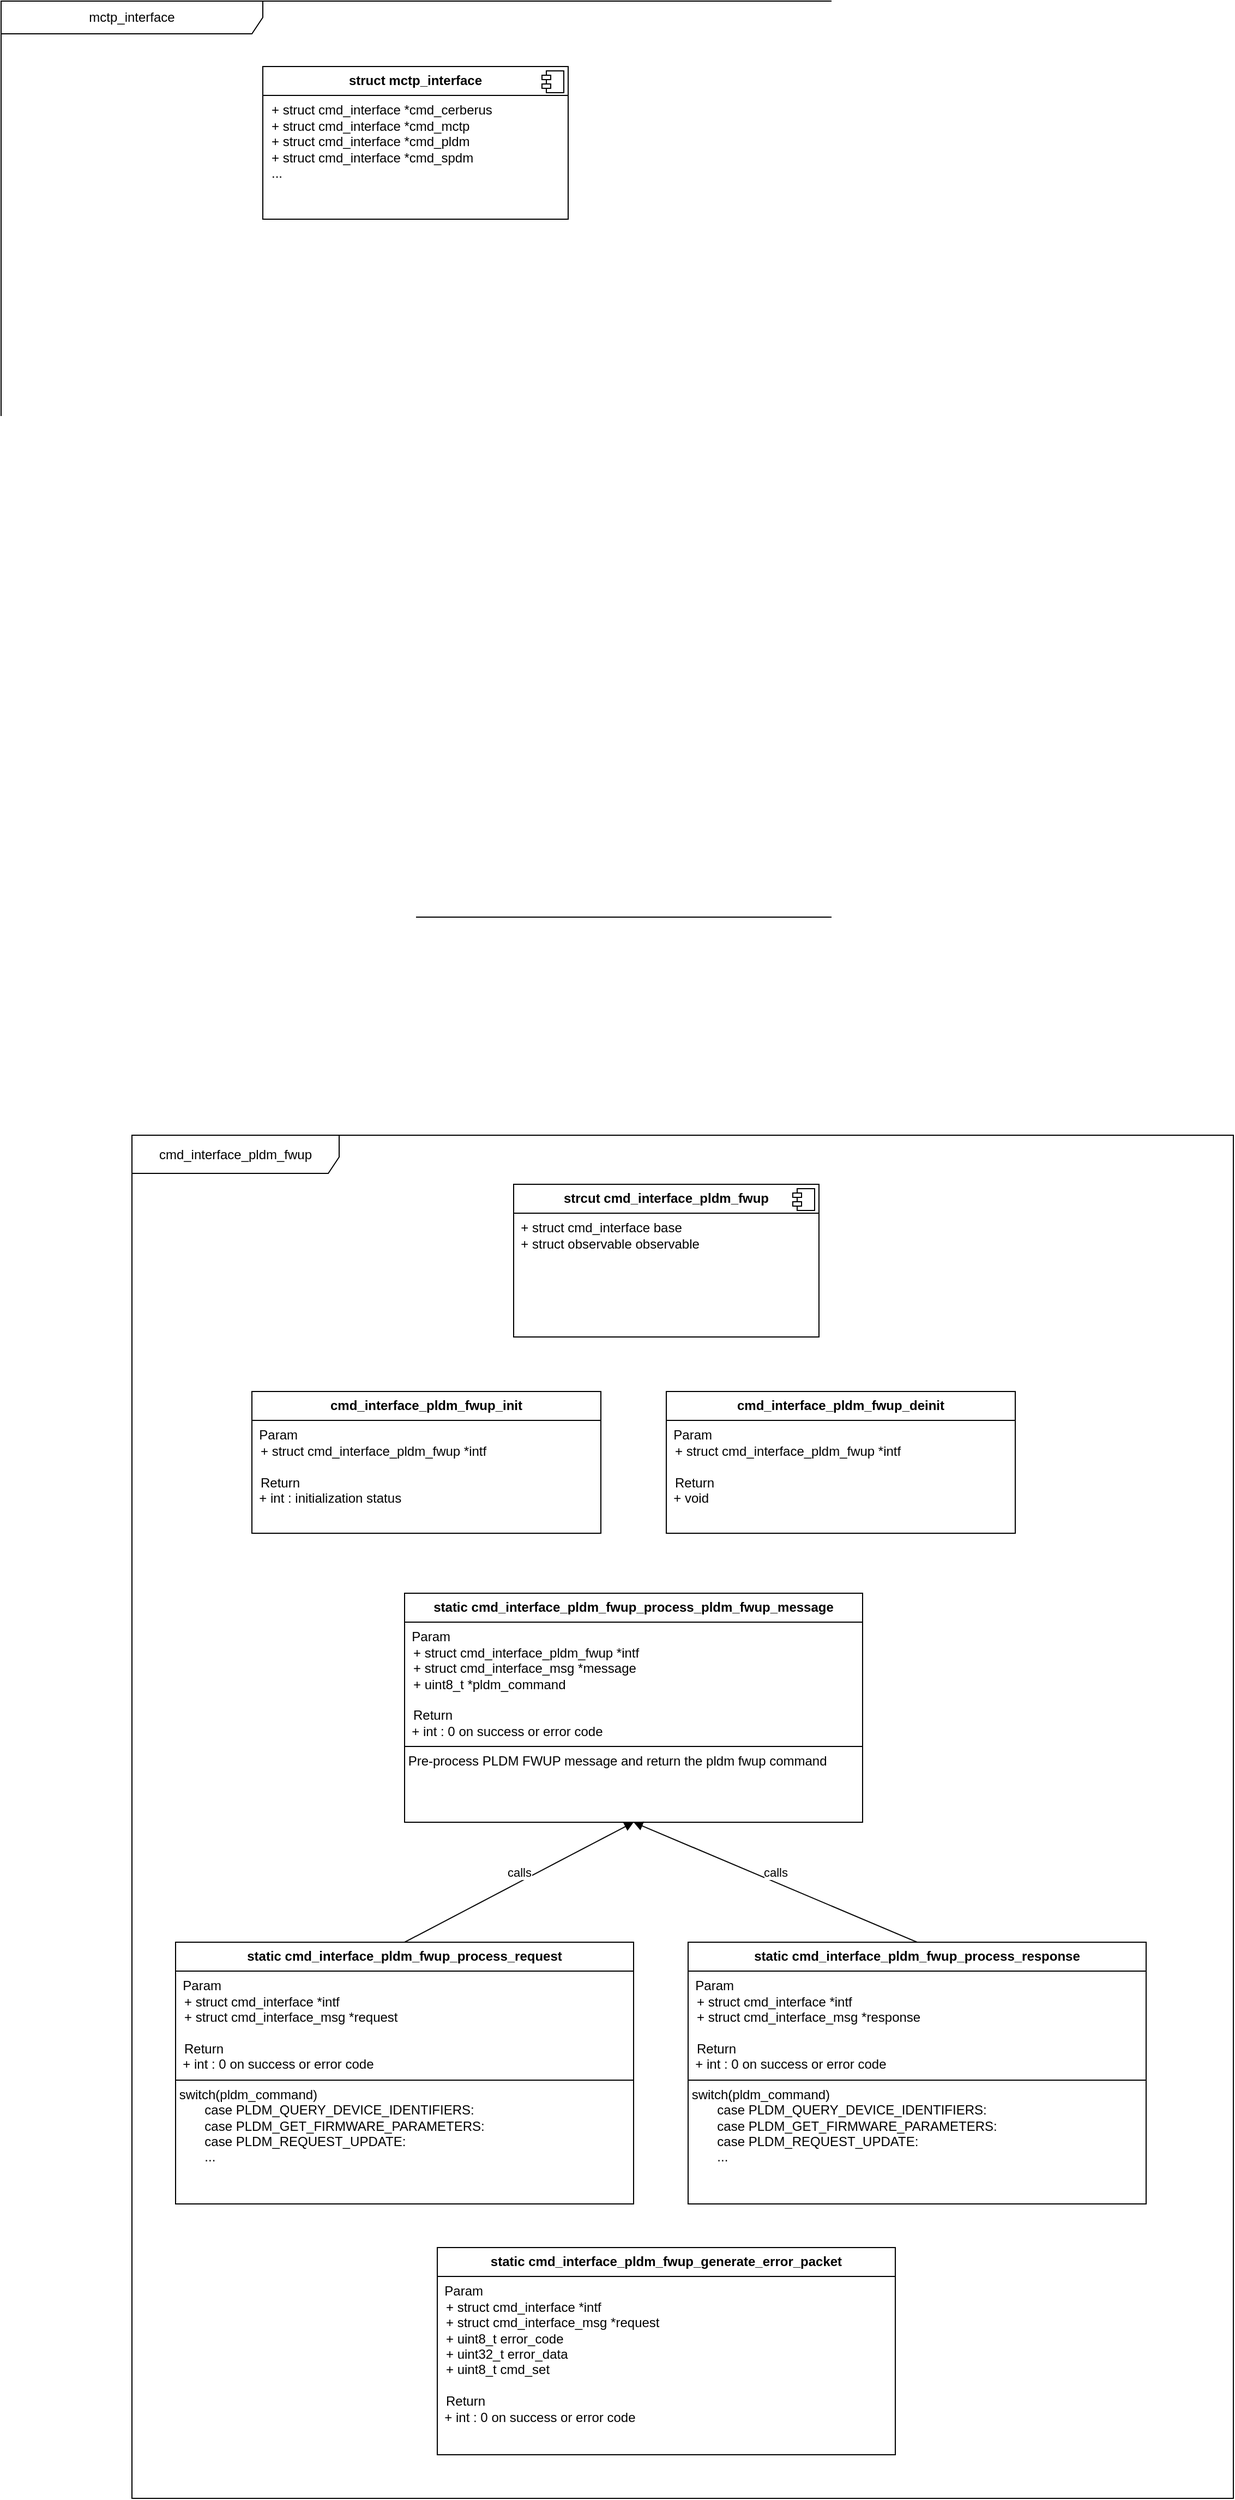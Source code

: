 <mxfile version="24.1.0" type="github">
  <diagram name="Page-1" id="c4acf3e9-155e-7222-9cf6-157b1a14988f">
    <mxGraphModel dx="3634" dy="754" grid="1" gridSize="10" guides="1" tooltips="1" connect="1" arrows="1" fold="1" page="1" pageScale="1" pageWidth="1100" pageHeight="1700" background="none" math="0" shadow="0">
      <root>
        <mxCell id="0" />
        <mxCell id="1" parent="0" />
        <mxCell id="_j4X746B0ao-bdHcx2p2-46" value="mctp_interface" style="shape=umlFrame;whiteSpace=wrap;html=1;pointerEvents=0;width=240;height=30;" parent="1" vertex="1">
          <mxGeometry x="-2170" y="50" width="800" height="840" as="geometry" />
        </mxCell>
        <mxCell id="hh6OmwKr8ILsFE9wwWqL-1" value="&lt;p style=&quot;margin:0px;margin-top:6px;text-align:center;&quot;&gt;&lt;b&gt;struct mctp_interface&lt;br&gt;&lt;/b&gt;&lt;/p&gt;&lt;hr size=&quot;1&quot; style=&quot;border-style:solid;&quot;&gt;&lt;p style=&quot;margin:0px;margin-left:8px;&quot;&gt;+ struct cmd_interface *cmd_cerberus&lt;br&gt;+ struct cmd_interface *cmd_mctp&lt;/p&gt;&lt;p style=&quot;margin:0px;margin-left:8px;&quot;&gt;+ struct cmd_interface *cmd_pldm&lt;/p&gt;&lt;p style=&quot;margin:0px;margin-left:8px;&quot;&gt;+ struct cmd_interface *cmd_spdm&lt;/p&gt;&lt;p style=&quot;margin:0px;margin-left:8px;&quot;&gt;...&lt;br&gt;&lt;/p&gt;" style="align=left;overflow=fill;html=1;dropTarget=0;whiteSpace=wrap;" vertex="1" parent="1">
          <mxGeometry x="-1930" y="110" width="280" height="140" as="geometry" />
        </mxCell>
        <mxCell id="hh6OmwKr8ILsFE9wwWqL-2" value="" style="shape=component;jettyWidth=8;jettyHeight=4;" vertex="1" parent="hh6OmwKr8ILsFE9wwWqL-1">
          <mxGeometry x="1" width="20" height="20" relative="1" as="geometry">
            <mxPoint x="-24" y="4" as="offset" />
          </mxGeometry>
        </mxCell>
        <mxCell id="hh6OmwKr8ILsFE9wwWqL-3" value="" style="group" vertex="1" connectable="0" parent="1">
          <mxGeometry x="-2050" y="1090" width="1010" height="1250" as="geometry" />
        </mxCell>
        <mxCell id="_j4X746B0ao-bdHcx2p2-13" value="&lt;p style=&quot;margin:0px;margin-top:6px;text-align:center;&quot;&gt;&lt;b&gt;strcut cmd_interface_pldm_fwup&lt;/b&gt;&lt;/p&gt;&lt;hr size=&quot;1&quot; style=&quot;border-style:solid;&quot;&gt;&lt;div&gt;&amp;nbsp; + struct cmd_interface base&lt;/div&gt;&lt;div&gt;&amp;nbsp; + struct observable observable&lt;br&gt;&lt;/div&gt;" style="align=left;overflow=fill;html=1;dropTarget=0;whiteSpace=wrap;" parent="hh6OmwKr8ILsFE9wwWqL-3" vertex="1">
          <mxGeometry x="350" y="45" width="280" height="140" as="geometry" />
        </mxCell>
        <mxCell id="_j4X746B0ao-bdHcx2p2-14" value="" style="shape=component;jettyWidth=8;jettyHeight=4;" parent="_j4X746B0ao-bdHcx2p2-13" vertex="1">
          <mxGeometry x="1" width="20" height="20" relative="1" as="geometry">
            <mxPoint x="-24" y="4" as="offset" />
          </mxGeometry>
        </mxCell>
        <mxCell id="_j4X746B0ao-bdHcx2p2-21" value="&lt;div&gt;cmd_interface_pldm_fwup&lt;/div&gt;" style="shape=umlFrame;whiteSpace=wrap;html=1;pointerEvents=0;width=190;height=35;" parent="hh6OmwKr8ILsFE9wwWqL-3" vertex="1">
          <mxGeometry width="1010" height="1250" as="geometry" />
        </mxCell>
        <mxCell id="_j4X746B0ao-bdHcx2p2-30" value="&lt;p style=&quot;margin:0px;margin-top:6px;text-align:center;&quot;&gt;&lt;b&gt;cmd_interface_pldm_fwup_init&lt;/b&gt;&lt;/p&gt;&lt;p style=&quot;margin:0px;margin-top:4px;text-align:center;&quot;&gt;&lt;/p&gt;&lt;hr size=&quot;1&quot; style=&quot;border-style:solid;&quot;&gt;&lt;div style=&quot;height:2px;&quot;&gt;&amp;nbsp; Param&lt;br&gt;&lt;p style=&quot;margin:0px;margin-left:8px;&quot;&gt;+ struct cmd_interface_pldm_fwup *intf&lt;br&gt;&lt;/p&gt;&lt;p style=&quot;margin:0px;margin-left:8px;&quot;&gt;&lt;br&gt;&lt;/p&gt;&lt;p style=&quot;margin:0px;margin-left:8px;&quot;&gt;Return&lt;/p&gt;&amp;nbsp; + int : initialization status&lt;/div&gt;" style="verticalAlign=top;align=left;overflow=fill;html=1;whiteSpace=wrap;" parent="hh6OmwKr8ILsFE9wwWqL-3" vertex="1">
          <mxGeometry x="110" y="235" width="320" height="130" as="geometry" />
        </mxCell>
        <mxCell id="_j4X746B0ao-bdHcx2p2-31" value="&lt;p style=&quot;margin:0px;margin-top:6px;text-align:center;&quot;&gt;&lt;b&gt;cmd_interface_pldm_fwup_deinit&lt;/b&gt;&lt;/p&gt;&lt;p style=&quot;margin:0px;margin-top:4px;text-align:center;&quot;&gt;&lt;/p&gt;&lt;hr size=&quot;1&quot; style=&quot;border-style:solid;&quot;&gt;&lt;div style=&quot;height:2px;&quot;&gt;&amp;nbsp; Param&lt;br&gt;&lt;p style=&quot;margin:0px;margin-left:8px;&quot;&gt;+ struct cmd_interface_pldm_fwup *intf&lt;br&gt;&lt;/p&gt;&lt;p style=&quot;margin:0px;margin-left:8px;&quot;&gt;&lt;br&gt;&lt;/p&gt;&lt;p style=&quot;margin:0px;margin-left:8px;&quot;&gt;Return&lt;/p&gt;&amp;nbsp; + void&lt;br&gt;&lt;/div&gt;" style="verticalAlign=top;align=left;overflow=fill;html=1;whiteSpace=wrap;" parent="hh6OmwKr8ILsFE9wwWqL-3" vertex="1">
          <mxGeometry x="490" y="235" width="320" height="130" as="geometry" />
        </mxCell>
        <mxCell id="_j4X746B0ao-bdHcx2p2-39" value="&lt;p style=&quot;margin:0px;margin-top:6px;text-align:center;&quot;&gt;&lt;b&gt;static cmd_interface_pldm_fwup_process_pldm_fwup_message&lt;/b&gt;&lt;/p&gt;&lt;p style=&quot;margin:0px;margin-top:4px;text-align:center;&quot;&gt;&lt;/p&gt;&lt;hr size=&quot;1&quot; style=&quot;border-style:solid;&quot;&gt;&amp;nbsp; Param&lt;br&gt;&lt;p style=&quot;margin:0px;margin-left:8px;&quot;&gt;+ struct cmd_interface_pldm_fwup *intf&lt;/p&gt;&lt;p style=&quot;margin:0px;margin-left:8px;&quot;&gt;+ struct cmd_interface_msg *message&lt;/p&gt;&lt;p style=&quot;margin:0px;margin-left:8px;&quot;&gt;+ uint8_t *pldm_command&lt;br&gt;&lt;/p&gt;&lt;p style=&quot;margin:0px;margin-left:8px;&quot;&gt;&lt;br&gt;&lt;/p&gt;&lt;p style=&quot;margin:0px;margin-left:8px;&quot;&gt;Return&lt;/p&gt;&amp;nbsp; + int : 0 on success or error code&lt;p style=&quot;margin:0px;margin-left:4px;&quot;&gt;&lt;/p&gt;&lt;hr size=&quot;1&quot; style=&quot;border-style:solid;&quot;&gt;&amp;nbsp;Pre-process PLDM FWUP message and return the pldm fwup command" style="verticalAlign=top;align=left;overflow=fill;html=1;whiteSpace=wrap;" parent="hh6OmwKr8ILsFE9wwWqL-3" vertex="1">
          <mxGeometry x="250" y="420" width="420" height="210" as="geometry" />
        </mxCell>
        <mxCell id="_j4X746B0ao-bdHcx2p2-40" value="&lt;p style=&quot;margin:0px;margin-top:6px;text-align:center;&quot;&gt;&lt;b&gt;static cmd_interface_pldm_fwup_process_request&lt;/b&gt;&lt;/p&gt;&lt;p style=&quot;margin:0px;margin-top:4px;text-align:center;&quot;&gt;&lt;/p&gt;&lt;hr size=&quot;1&quot; style=&quot;border-style:solid;&quot;&gt;&amp;nbsp; Param&lt;br&gt;&lt;p style=&quot;margin:0px;margin-left:8px;&quot;&gt;+ struct cmd_interface *intf&lt;/p&gt;&lt;p style=&quot;margin:0px;margin-left:8px;&quot;&gt;+ struct cmd_interface_msg *request&lt;/p&gt;&lt;p style=&quot;margin:0px;margin-left:8px;&quot;&gt;&lt;br&gt;&lt;/p&gt;&lt;p style=&quot;margin:0px;margin-left:8px;&quot;&gt;Return&lt;/p&gt;&amp;nbsp; + int : 0 on success or error code&lt;p style=&quot;margin:0px;margin-left:4px;&quot;&gt;&lt;/p&gt;&lt;hr size=&quot;1&quot; style=&quot;border-style:solid;&quot;&gt;&lt;div&gt;&amp;nbsp;switch(pldm_command)&lt;/div&gt;&lt;div&gt;&lt;span style=&quot;white-space: pre;&quot;&gt;&#x9;&lt;/span&gt;case PLDM_QUERY_DEVICE_IDENTIFIERS:&lt;/div&gt;&lt;div&gt;&lt;span style=&quot;white-space: pre;&quot;&gt;&#x9;&lt;/span&gt;case PLDM_GET_FIRMWARE_PARAMETERS:&lt;/div&gt;&lt;div&gt;&lt;span style=&quot;white-space: pre;&quot;&gt;&#x9;&lt;/span&gt;case PLDM_REQUEST_UPDATE:&lt;/div&gt;&lt;div&gt;&lt;span style=&quot;white-space: pre;&quot;&gt;&#x9;&lt;/span&gt;...&lt;/div&gt;&lt;div&gt;&lt;span style=&quot;white-space: pre;&quot;&gt;&#x9;&lt;/span&gt;&lt;br&gt;&lt;/div&gt;" style="verticalAlign=top;align=left;overflow=fill;html=1;whiteSpace=wrap;" parent="hh6OmwKr8ILsFE9wwWqL-3" vertex="1">
          <mxGeometry x="40" y="740" width="420" height="240" as="geometry" />
        </mxCell>
        <mxCell id="_j4X746B0ao-bdHcx2p2-41" value="&lt;p style=&quot;margin:0px;margin-top:6px;text-align:center;&quot;&gt;&lt;b&gt;static cmd_interface_pldm_fwup_process_response&lt;/b&gt;&lt;/p&gt;&lt;p style=&quot;margin:0px;margin-top:4px;text-align:center;&quot;&gt;&lt;/p&gt;&lt;hr size=&quot;1&quot; style=&quot;border-style:solid;&quot;&gt;&amp;nbsp; Param&lt;br&gt;&lt;p style=&quot;margin:0px;margin-left:8px;&quot;&gt;+ struct cmd_interface *intf&lt;/p&gt;&lt;p style=&quot;margin:0px;margin-left:8px;&quot;&gt;+ struct cmd_interface_msg *response&lt;/p&gt;&lt;p style=&quot;margin:0px;margin-left:8px;&quot;&gt;&lt;br&gt;&lt;/p&gt;&lt;p style=&quot;margin:0px;margin-left:8px;&quot;&gt;Return&lt;/p&gt;&amp;nbsp; + int : 0 on success or error code&lt;p style=&quot;margin:0px;margin-left:4px;&quot;&gt;&lt;/p&gt;&lt;hr size=&quot;1&quot; style=&quot;border-style:solid;&quot;&gt;&lt;div&gt;&amp;nbsp;switch(pldm_command)&lt;/div&gt;&lt;div&gt;&lt;span style=&quot;white-space: pre;&quot;&gt;&#x9;&lt;/span&gt;case PLDM_QUERY_DEVICE_IDENTIFIERS:&lt;/div&gt;&lt;div&gt;&lt;span style=&quot;white-space: pre;&quot;&gt;&#x9;&lt;/span&gt;case PLDM_GET_FIRMWARE_PARAMETERS:&lt;/div&gt;&lt;div&gt;&lt;span style=&quot;white-space: pre;&quot;&gt;&#x9;&lt;/span&gt;case PLDM_REQUEST_UPDATE:&lt;/div&gt;&lt;div&gt;&lt;span style=&quot;white-space: pre;&quot;&gt;&#x9;&lt;/span&gt;...&lt;/div&gt;&lt;div&gt;&lt;span style=&quot;white-space: pre;&quot;&gt;&#x9;&lt;/span&gt;&lt;br&gt;&lt;/div&gt;" style="verticalAlign=top;align=left;overflow=fill;html=1;whiteSpace=wrap;" parent="hh6OmwKr8ILsFE9wwWqL-3" vertex="1">
          <mxGeometry x="510" y="740" width="420" height="240" as="geometry" />
        </mxCell>
        <mxCell id="_j4X746B0ao-bdHcx2p2-42" value="calls" style="html=1;verticalAlign=bottom;endArrow=block;curved=0;rounded=0;entryX=0.5;entryY=1;entryDx=0;entryDy=0;exitX=0.5;exitY=0;exitDx=0;exitDy=0;" parent="hh6OmwKr8ILsFE9wwWqL-3" source="_j4X746B0ao-bdHcx2p2-40" target="_j4X746B0ao-bdHcx2p2-39" edge="1">
          <mxGeometry width="80" relative="1" as="geometry">
            <mxPoint x="410" y="1025" as="sourcePoint" />
            <mxPoint x="490" y="1025" as="targetPoint" />
          </mxGeometry>
        </mxCell>
        <mxCell id="_j4X746B0ao-bdHcx2p2-43" value="calls" style="html=1;verticalAlign=bottom;endArrow=block;curved=0;rounded=0;entryX=0.5;entryY=1;entryDx=0;entryDy=0;exitX=0.5;exitY=0;exitDx=0;exitDy=0;" parent="hh6OmwKr8ILsFE9wwWqL-3" source="_j4X746B0ao-bdHcx2p2-41" target="_j4X746B0ao-bdHcx2p2-39" edge="1">
          <mxGeometry width="80" relative="1" as="geometry">
            <mxPoint x="350" y="975" as="sourcePoint" />
            <mxPoint x="580" y="845" as="targetPoint" />
          </mxGeometry>
        </mxCell>
        <mxCell id="_j4X746B0ao-bdHcx2p2-44" value="&lt;p style=&quot;margin:0px;margin-top:6px;text-align:center;&quot;&gt;&lt;b&gt;static cmd_interface_pldm_fwup_generate_error_packet&lt;/b&gt;&lt;/p&gt;&lt;p style=&quot;margin:0px;margin-top:4px;text-align:center;&quot;&gt;&lt;/p&gt;&lt;hr size=&quot;1&quot; style=&quot;border-style:solid;&quot;&gt;&amp;nbsp; Param&lt;br&gt;&lt;p style=&quot;margin:0px;margin-left:8px;&quot;&gt;+ struct cmd_interface *intf&lt;/p&gt;&lt;p style=&quot;margin:0px;margin-left:8px;&quot;&gt;+ struct cmd_interface_msg *request&lt;/p&gt;&lt;p style=&quot;margin:0px;margin-left:8px;&quot;&gt;+ uint8_t error_code&lt;/p&gt;&lt;p style=&quot;margin:0px;margin-left:8px;&quot;&gt;+ uint32_t error_data&lt;/p&gt;&lt;p style=&quot;margin:0px;margin-left:8px;&quot;&gt;+ uint8_t cmd_set&lt;br&gt;&lt;/p&gt;&lt;p style=&quot;margin:0px;margin-left:8px;&quot;&gt;&lt;br&gt;&lt;/p&gt;&lt;p style=&quot;margin:0px;margin-left:8px;&quot;&gt;Return&lt;/p&gt;&amp;nbsp; + int : 0 on success or error code&lt;p style=&quot;margin:0px;margin-left:4px;&quot;&gt;&lt;/p&gt;&lt;br&gt;&lt;div&gt;&lt;span style=&quot;white-space: pre;&quot;&gt;&#x9;&lt;/span&gt;&lt;br&gt;&lt;/div&gt;" style="verticalAlign=top;align=left;overflow=fill;html=1;whiteSpace=wrap;" parent="hh6OmwKr8ILsFE9wwWqL-3" vertex="1">
          <mxGeometry x="280" y="1020" width="420" height="190" as="geometry" />
        </mxCell>
      </root>
    </mxGraphModel>
  </diagram>
</mxfile>
